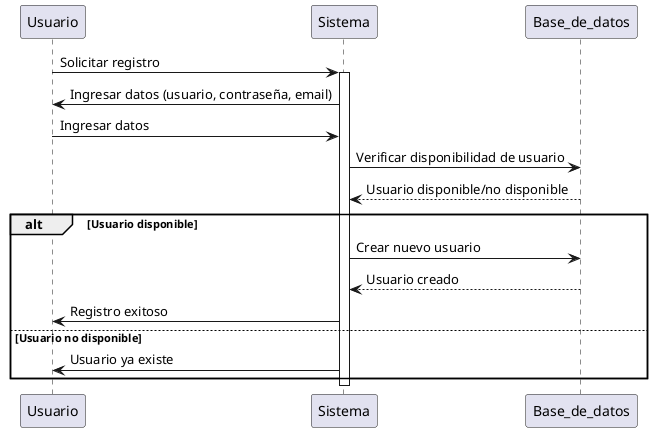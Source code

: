 @startuml sing_in
participant Usuario
participant Sistema

Usuario -> Sistema: Solicitar registro
activate Sistema
Sistema -> Usuario: Ingresar datos (usuario, contraseña, email)
Usuario -> Sistema: Ingresar datos
Sistema -> Base_de_datos: Verificar disponibilidad de usuario
Base_de_datos --> Sistema: Usuario disponible/no disponible
alt Usuario disponible
  Sistema -> Base_de_datos: Crear nuevo usuario
  Base_de_datos--> Sistema: Usuario creado
  Sistema -> Usuario: Registro exitoso
else Usuario no disponible
  Sistema -> Usuario: Usuario ya existe
end
deactivate Sistema
@enduml